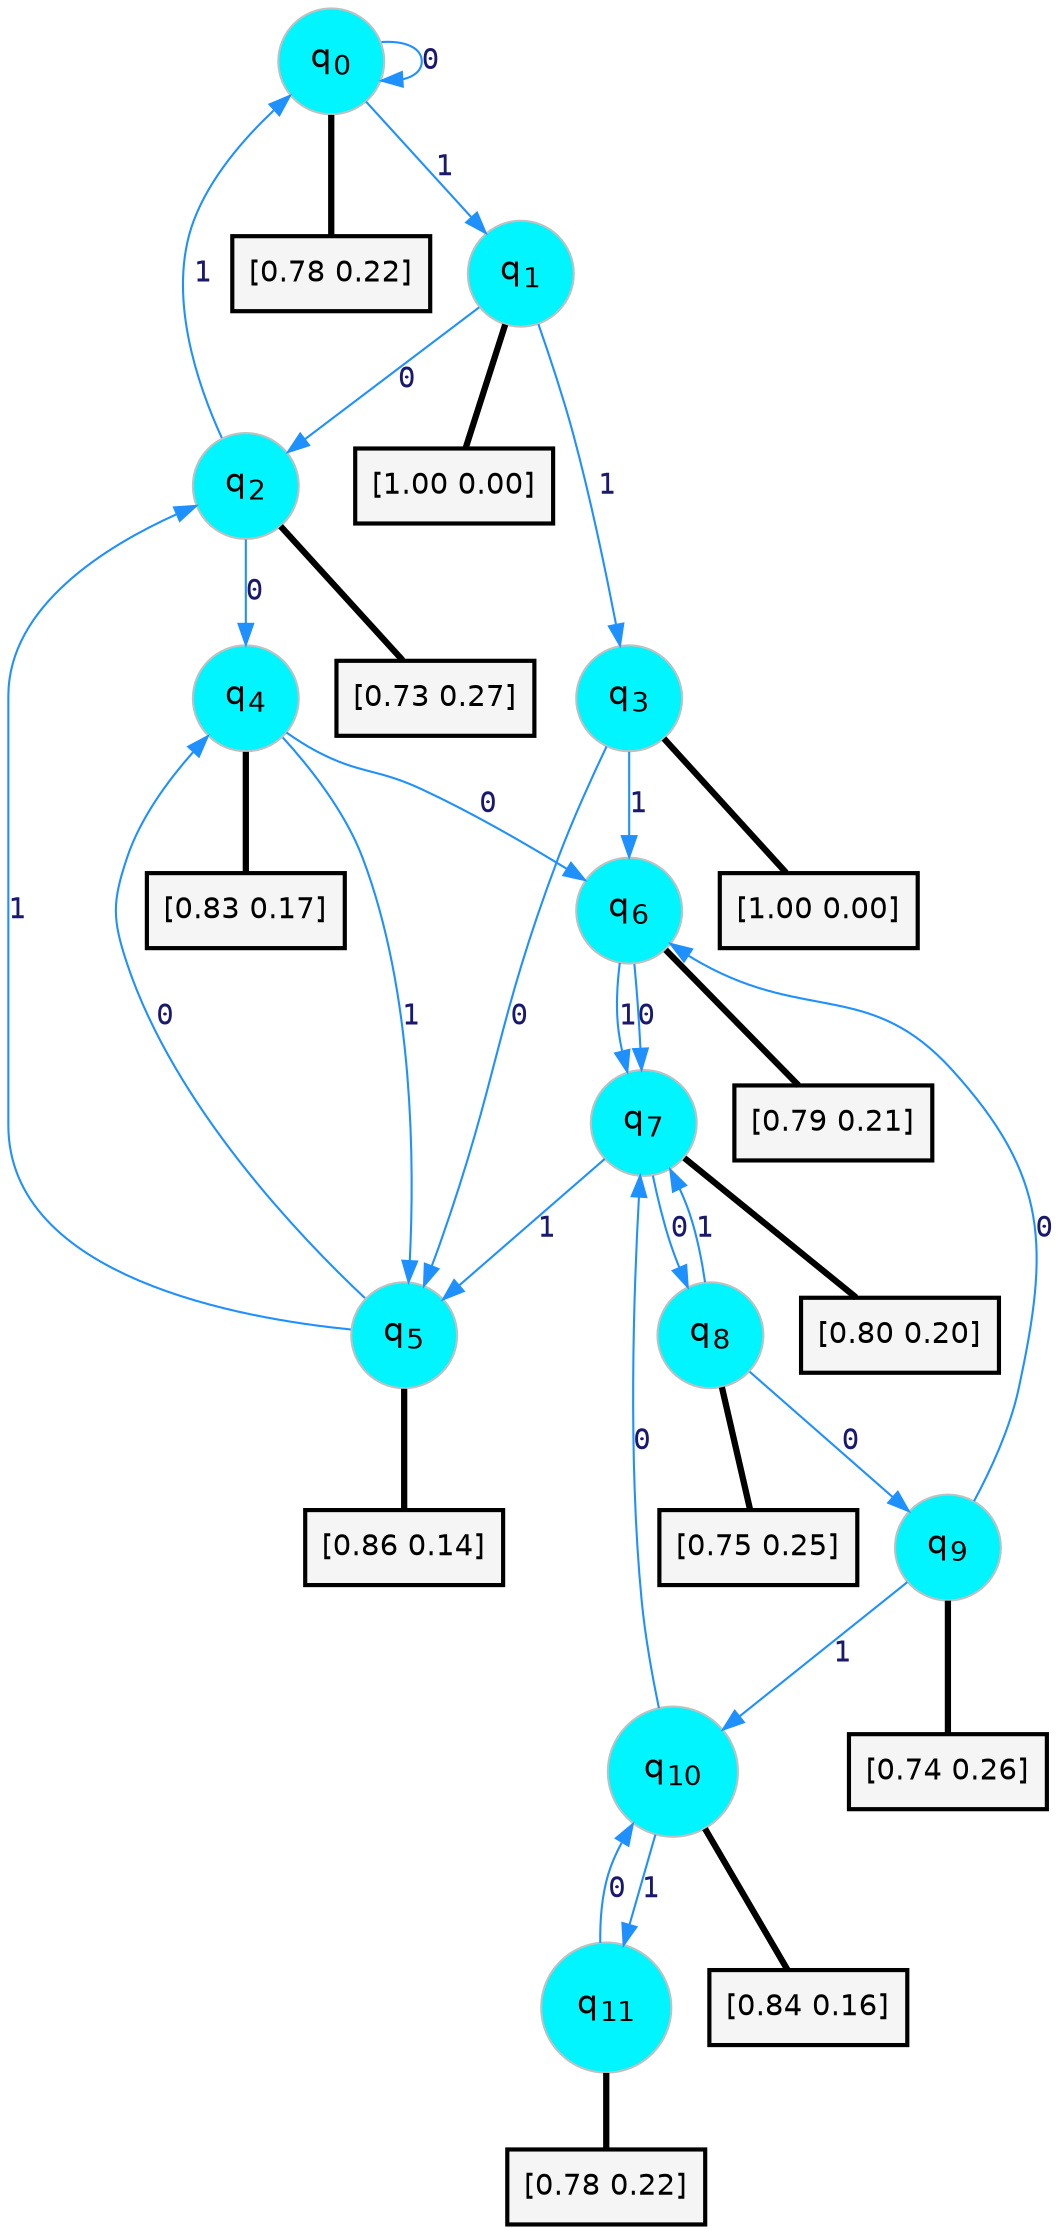 digraph G {
graph [
bgcolor=transparent, dpi=300, rankdir=TD, size="40,25"];
node [
color=gray, fillcolor=turquoise1, fontcolor=black, fontname=Helvetica, fontsize=16, fontweight=bold, shape=circle, style=filled];
edge [
arrowsize=1, color=dodgerblue1, fontcolor=midnightblue, fontname=courier, fontweight=bold, penwidth=1, style=solid, weight=20];
0[label=<q<SUB>0</SUB>>];
1[label=<q<SUB>1</SUB>>];
2[label=<q<SUB>2</SUB>>];
3[label=<q<SUB>3</SUB>>];
4[label=<q<SUB>4</SUB>>];
5[label=<q<SUB>5</SUB>>];
6[label=<q<SUB>6</SUB>>];
7[label=<q<SUB>7</SUB>>];
8[label=<q<SUB>8</SUB>>];
9[label=<q<SUB>9</SUB>>];
10[label=<q<SUB>10</SUB>>];
11[label=<q<SUB>11</SUB>>];
12[label="[0.78 0.22]", shape=box,fontcolor=black, fontname=Helvetica, fontsize=14, penwidth=2, fillcolor=whitesmoke,color=black];
13[label="[1.00 0.00]", shape=box,fontcolor=black, fontname=Helvetica, fontsize=14, penwidth=2, fillcolor=whitesmoke,color=black];
14[label="[0.73 0.27]", shape=box,fontcolor=black, fontname=Helvetica, fontsize=14, penwidth=2, fillcolor=whitesmoke,color=black];
15[label="[1.00 0.00]", shape=box,fontcolor=black, fontname=Helvetica, fontsize=14, penwidth=2, fillcolor=whitesmoke,color=black];
16[label="[0.83 0.17]", shape=box,fontcolor=black, fontname=Helvetica, fontsize=14, penwidth=2, fillcolor=whitesmoke,color=black];
17[label="[0.86 0.14]", shape=box,fontcolor=black, fontname=Helvetica, fontsize=14, penwidth=2, fillcolor=whitesmoke,color=black];
18[label="[0.79 0.21]", shape=box,fontcolor=black, fontname=Helvetica, fontsize=14, penwidth=2, fillcolor=whitesmoke,color=black];
19[label="[0.80 0.20]", shape=box,fontcolor=black, fontname=Helvetica, fontsize=14, penwidth=2, fillcolor=whitesmoke,color=black];
20[label="[0.75 0.25]", shape=box,fontcolor=black, fontname=Helvetica, fontsize=14, penwidth=2, fillcolor=whitesmoke,color=black];
21[label="[0.74 0.26]", shape=box,fontcolor=black, fontname=Helvetica, fontsize=14, penwidth=2, fillcolor=whitesmoke,color=black];
22[label="[0.84 0.16]", shape=box,fontcolor=black, fontname=Helvetica, fontsize=14, penwidth=2, fillcolor=whitesmoke,color=black];
23[label="[0.78 0.22]", shape=box,fontcolor=black, fontname=Helvetica, fontsize=14, penwidth=2, fillcolor=whitesmoke,color=black];
0->0 [label=0];
0->1 [label=1];
0->12 [arrowhead=none, penwidth=3,color=black];
1->2 [label=0];
1->3 [label=1];
1->13 [arrowhead=none, penwidth=3,color=black];
2->4 [label=0];
2->0 [label=1];
2->14 [arrowhead=none, penwidth=3,color=black];
3->5 [label=0];
3->6 [label=1];
3->15 [arrowhead=none, penwidth=3,color=black];
4->6 [label=0];
4->5 [label=1];
4->16 [arrowhead=none, penwidth=3,color=black];
5->4 [label=0];
5->2 [label=1];
5->17 [arrowhead=none, penwidth=3,color=black];
6->7 [label=0];
6->7 [label=1];
6->18 [arrowhead=none, penwidth=3,color=black];
7->8 [label=0];
7->5 [label=1];
7->19 [arrowhead=none, penwidth=3,color=black];
8->9 [label=0];
8->7 [label=1];
8->20 [arrowhead=none, penwidth=3,color=black];
9->6 [label=0];
9->10 [label=1];
9->21 [arrowhead=none, penwidth=3,color=black];
10->7 [label=0];
10->11 [label=1];
10->22 [arrowhead=none, penwidth=3,color=black];
11->10 [label=0];
11->23 [arrowhead=none, penwidth=3,color=black];
}
